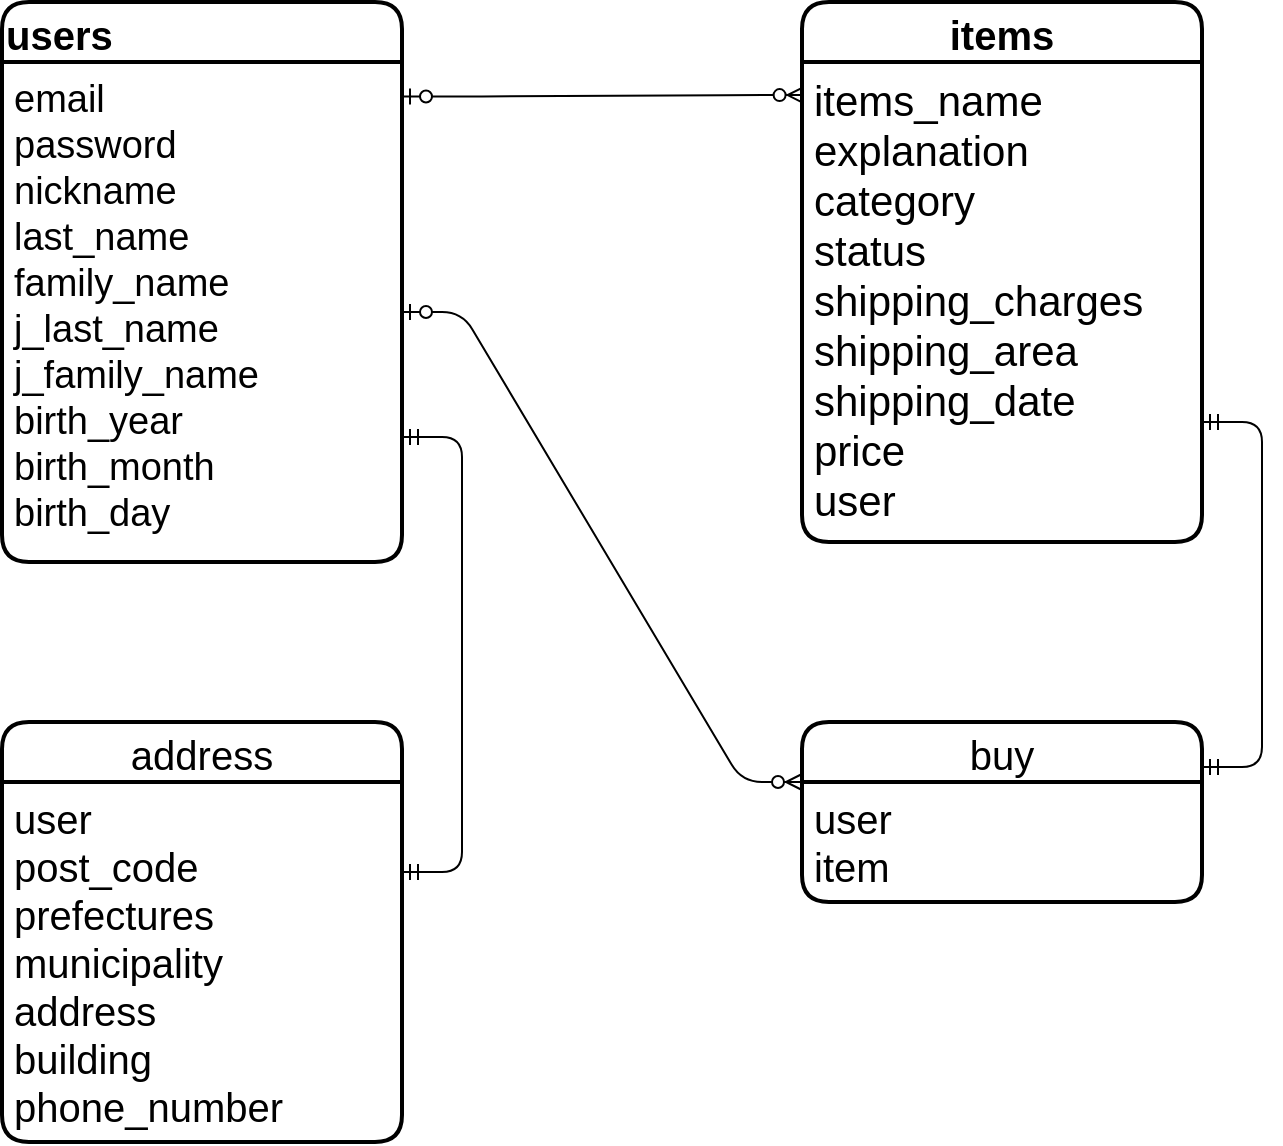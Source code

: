 <mxfile>
    <diagram id="O0ZwL-uXoGX3FZUHNY2m" name="ページ1">
        <mxGraphModel dx="928" dy="735" grid="1" gridSize="10" guides="1" tooltips="1" connect="1" arrows="1" fold="1" page="1" pageScale="1" pageWidth="850" pageHeight="1100" math="0" shadow="0">
            <root>
                <mxCell id="0"/>
                <mxCell id="1" parent="0"/>
                <mxCell id="6" value="items" style="swimlane;childLayout=stackLayout;horizontal=1;startSize=30;horizontalStack=0;rounded=1;fontSize=20;fontStyle=1;strokeWidth=2;resizeParent=0;resizeLast=1;shadow=0;dashed=0;align=center;" vertex="1" parent="1">
                    <mxGeometry x="480" y="40" width="200" height="270" as="geometry"/>
                </mxCell>
                <mxCell id="7" value="items_name&#10;explanation&#10;category&#10;status&#10;shipping_charges&#10;shipping_area&#10;shipping_date&#10;price&#10;user" style="align=left;strokeColor=none;fillColor=none;spacingLeft=4;fontSize=21;verticalAlign=top;resizable=0;rotatable=0;part=1;" vertex="1" parent="6">
                    <mxGeometry y="30" width="200" height="240" as="geometry"/>
                </mxCell>
                <mxCell id="8" value="users" style="swimlane;childLayout=stackLayout;horizontal=1;startSize=30;horizontalStack=0;rounded=1;fontSize=20;fontStyle=1;strokeWidth=2;resizeParent=0;resizeLast=1;shadow=0;dashed=0;align=left;" vertex="1" parent="1">
                    <mxGeometry x="80" y="40" width="200" height="280" as="geometry"/>
                </mxCell>
                <mxCell id="9" value="email&#10;password&#10;nickname&#10;last_name&#10;family_name&#10;j_last_name&#10;j_family_name&#10;birth_year&#10;birth_month&#10;birth_day" style="align=left;strokeColor=none;fillColor=none;spacingLeft=4;fontSize=19;verticalAlign=top;resizable=0;rotatable=0;part=1;" vertex="1" parent="8">
                    <mxGeometry y="30" width="200" height="250" as="geometry"/>
                </mxCell>
                <mxCell id="13" value="" style="edgeStyle=entityRelationEdgeStyle;fontSize=12;html=1;endArrow=ERzeroToMany;startArrow=ERzeroToOne;exitX=1;exitY=0.069;exitDx=0;exitDy=0;exitPerimeter=0;entryX=0.004;entryY=0.069;entryDx=0;entryDy=0;entryPerimeter=0;" edge="1" parent="1" source="9" target="7">
                    <mxGeometry width="100" height="100" relative="1" as="geometry">
                        <mxPoint x="290" y="80" as="sourcePoint"/>
                        <mxPoint x="480" y="80" as="targetPoint"/>
                    </mxGeometry>
                </mxCell>
                <mxCell id="14" value="buy" style="swimlane;childLayout=stackLayout;horizontal=1;startSize=30;horizontalStack=0;rounded=1;fontSize=20;fontStyle=0;strokeWidth=2;resizeParent=0;resizeLast=1;shadow=0;dashed=0;align=center;" vertex="1" parent="1">
                    <mxGeometry x="480" y="400" width="200" height="90" as="geometry"/>
                </mxCell>
                <mxCell id="15" value="user&#10;item" style="align=left;strokeColor=none;fillColor=none;spacingLeft=4;fontSize=20;verticalAlign=top;resizable=0;rotatable=0;part=1;" vertex="1" parent="14">
                    <mxGeometry y="30" width="200" height="60" as="geometry"/>
                </mxCell>
                <mxCell id="16" value="address" style="swimlane;childLayout=stackLayout;horizontal=1;startSize=30;horizontalStack=0;rounded=1;fontSize=20;fontStyle=0;strokeWidth=2;resizeParent=0;resizeLast=1;shadow=0;dashed=0;align=center;" vertex="1" parent="1">
                    <mxGeometry x="80" y="400" width="200" height="210" as="geometry"/>
                </mxCell>
                <mxCell id="17" value="user&#10;post_code&#10;prefectures&#10;municipality&#10;address&#10;building&#10;phone_number" style="align=left;strokeColor=none;fillColor=none;spacingLeft=4;fontSize=20;verticalAlign=top;resizable=0;rotatable=0;part=1;" vertex="1" parent="16">
                    <mxGeometry y="30" width="200" height="180" as="geometry"/>
                </mxCell>
                <mxCell id="18" value="" style="edgeStyle=entityRelationEdgeStyle;fontSize=12;html=1;endArrow=ERzeroToMany;startArrow=ERzeroToOne;exitX=1;exitY=0.5;exitDx=0;exitDy=0;entryX=0;entryY=0;entryDx=0;entryDy=0;" edge="1" parent="1" source="9" target="15">
                    <mxGeometry width="100" height="100" relative="1" as="geometry">
                        <mxPoint x="360" y="340" as="sourcePoint"/>
                        <mxPoint x="460" y="240" as="targetPoint"/>
                    </mxGeometry>
                </mxCell>
                <mxCell id="20" value="" style="edgeStyle=entityRelationEdgeStyle;fontSize=12;html=1;endArrow=ERmandOne;startArrow=ERmandOne;exitX=1;exitY=0.25;exitDx=0;exitDy=0;entryX=1;entryY=0.75;entryDx=0;entryDy=0;" edge="1" parent="1" source="14" target="7">
                    <mxGeometry width="100" height="100" relative="1" as="geometry">
                        <mxPoint x="360" y="340" as="sourcePoint"/>
                        <mxPoint x="790" y="200" as="targetPoint"/>
                    </mxGeometry>
                </mxCell>
                <mxCell id="21" value="" style="edgeStyle=entityRelationEdgeStyle;fontSize=12;html=1;endArrow=ERmandOne;startArrow=ERmandOne;entryX=1;entryY=0.75;entryDx=0;entryDy=0;exitX=1;exitY=0.25;exitDx=0;exitDy=0;" edge="1" parent="1" source="17" target="9">
                    <mxGeometry width="100" height="100" relative="1" as="geometry">
                        <mxPoint x="280" y="358" as="sourcePoint"/>
                        <mxPoint x="460" y="240" as="targetPoint"/>
                    </mxGeometry>
                </mxCell>
            </root>
        </mxGraphModel>
    </diagram>
</mxfile>